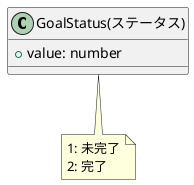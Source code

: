 @startuml GoalStatus
class "GoalStatus(ステータス)" as GoalStatus {
    + value: number
}

note bottom of GoalStatus
    1: 未完了
    2: 完了
end note

@enduml